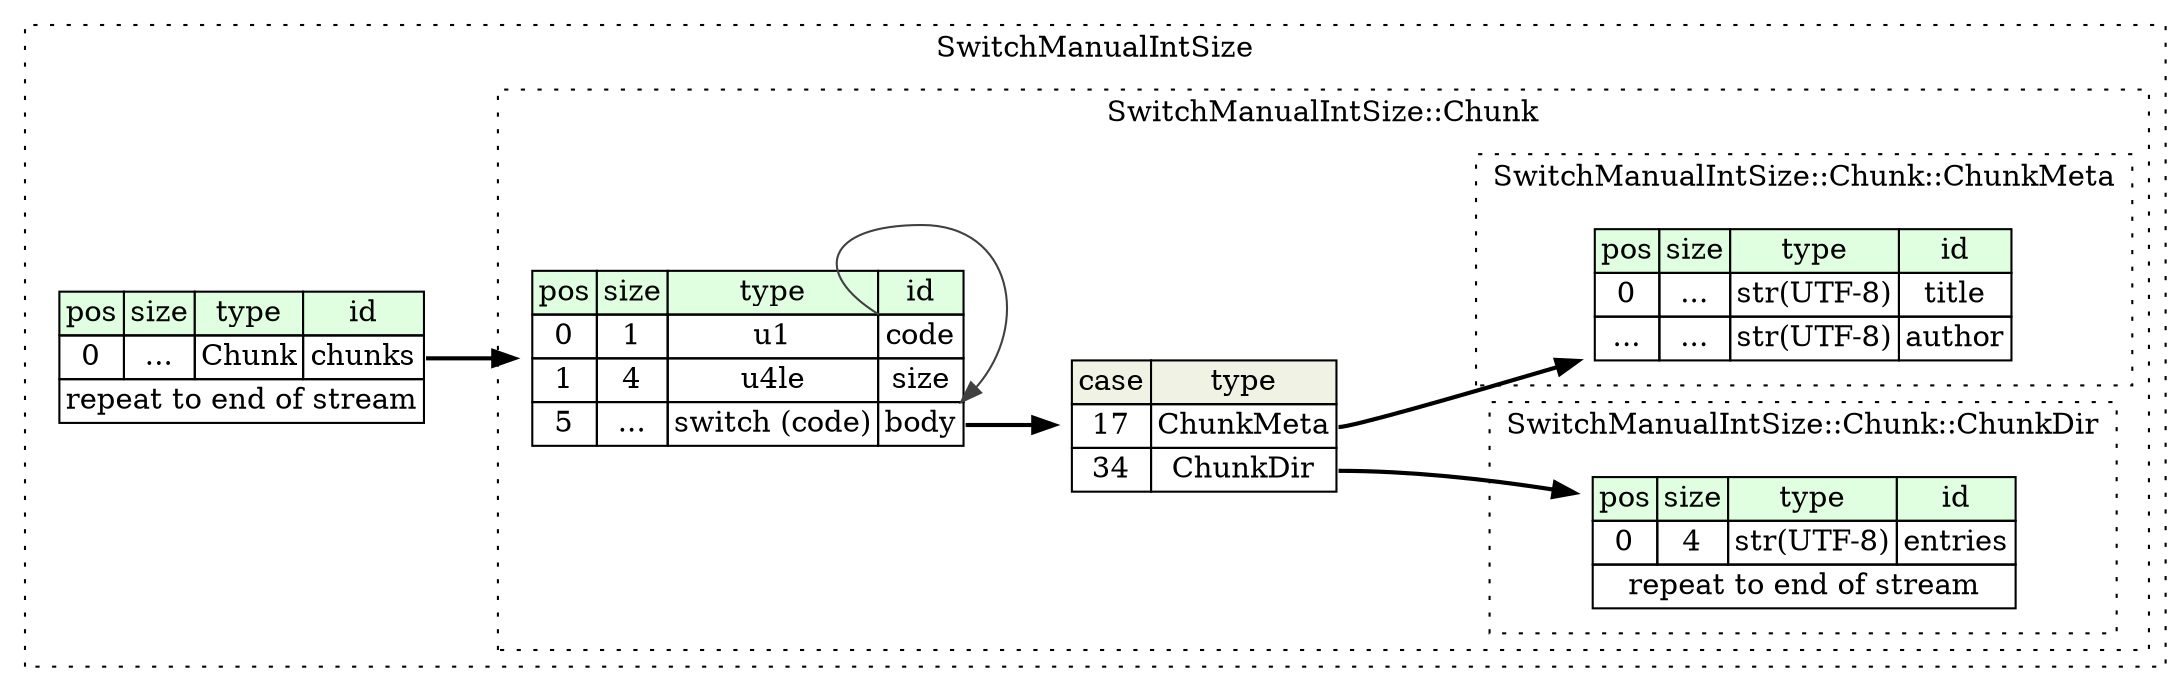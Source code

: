 digraph {
	rankdir=LR;
	node [shape=plaintext];
	subgraph cluster__switch_manual_int_size {
		label="SwitchManualIntSize";
		graph[style=dotted];

		switch_manual_int_size__seq [label=<<TABLE BORDER="0" CELLBORDER="1" CELLSPACING="0">
			<TR><TD BGCOLOR="#E0FFE0">pos</TD><TD BGCOLOR="#E0FFE0">size</TD><TD BGCOLOR="#E0FFE0">type</TD><TD BGCOLOR="#E0FFE0">id</TD></TR>
			<TR><TD PORT="chunks_pos">0</TD><TD PORT="chunks_size">...</TD><TD>Chunk</TD><TD PORT="chunks_type">chunks</TD></TR>
			<TR><TD COLSPAN="4" PORT="chunks__repeat">repeat to end of stream</TD></TR>
		</TABLE>>];
		subgraph cluster__chunk {
			label="SwitchManualIntSize::Chunk";
			graph[style=dotted];

			chunk__seq [label=<<TABLE BORDER="0" CELLBORDER="1" CELLSPACING="0">
				<TR><TD BGCOLOR="#E0FFE0">pos</TD><TD BGCOLOR="#E0FFE0">size</TD><TD BGCOLOR="#E0FFE0">type</TD><TD BGCOLOR="#E0FFE0">id</TD></TR>
				<TR><TD PORT="code_pos">0</TD><TD PORT="code_size">1</TD><TD>u1</TD><TD PORT="code_type">code</TD></TR>
				<TR><TD PORT="size_pos">1</TD><TD PORT="size_size">4</TD><TD>u4le</TD><TD PORT="size_type">size</TD></TR>
				<TR><TD PORT="body_pos">5</TD><TD PORT="body_size">...</TD><TD>switch (code)</TD><TD PORT="body_type">body</TD></TR>
			</TABLE>>];
chunk__seq_body_switch [label=<<TABLE BORDER="0" CELLBORDER="1" CELLSPACING="0">
	<TR><TD BGCOLOR="#F0F2E4">case</TD><TD BGCOLOR="#F0F2E4">type</TD></TR>
	<TR><TD>17</TD><TD PORT="case0">ChunkMeta</TD></TR>
	<TR><TD>34</TD><TD PORT="case1">ChunkDir</TD></TR>
</TABLE>>];
			subgraph cluster__chunk_dir {
				label="SwitchManualIntSize::Chunk::ChunkDir";
				graph[style=dotted];

				chunk_dir__seq [label=<<TABLE BORDER="0" CELLBORDER="1" CELLSPACING="0">
					<TR><TD BGCOLOR="#E0FFE0">pos</TD><TD BGCOLOR="#E0FFE0">size</TD><TD BGCOLOR="#E0FFE0">type</TD><TD BGCOLOR="#E0FFE0">id</TD></TR>
					<TR><TD PORT="entries_pos">0</TD><TD PORT="entries_size">4</TD><TD>str(UTF-8)</TD><TD PORT="entries_type">entries</TD></TR>
					<TR><TD COLSPAN="4" PORT="entries__repeat">repeat to end of stream</TD></TR>
				</TABLE>>];
			}
			subgraph cluster__chunk_meta {
				label="SwitchManualIntSize::Chunk::ChunkMeta";
				graph[style=dotted];

				chunk_meta__seq [label=<<TABLE BORDER="0" CELLBORDER="1" CELLSPACING="0">
					<TR><TD BGCOLOR="#E0FFE0">pos</TD><TD BGCOLOR="#E0FFE0">size</TD><TD BGCOLOR="#E0FFE0">type</TD><TD BGCOLOR="#E0FFE0">id</TD></TR>
					<TR><TD PORT="title_pos">0</TD><TD PORT="title_size">...</TD><TD>str(UTF-8)</TD><TD PORT="title_type">title</TD></TR>
					<TR><TD PORT="author_pos">...</TD><TD PORT="author_size">...</TD><TD>str(UTF-8)</TD><TD PORT="author_type">author</TD></TR>
				</TABLE>>];
			}
		}
	}
	switch_manual_int_size__seq:chunks_type -> chunk__seq [style=bold];
	chunk__seq:body_type -> chunk__seq_body_switch [style=bold];
	chunk__seq_body_switch:case0 -> chunk_meta__seq [style=bold];
	chunk__seq_body_switch:case1 -> chunk_dir__seq [style=bold];
	chunk__seq:code_type -> chunk__seq:body_type [color="#404040"];
}
